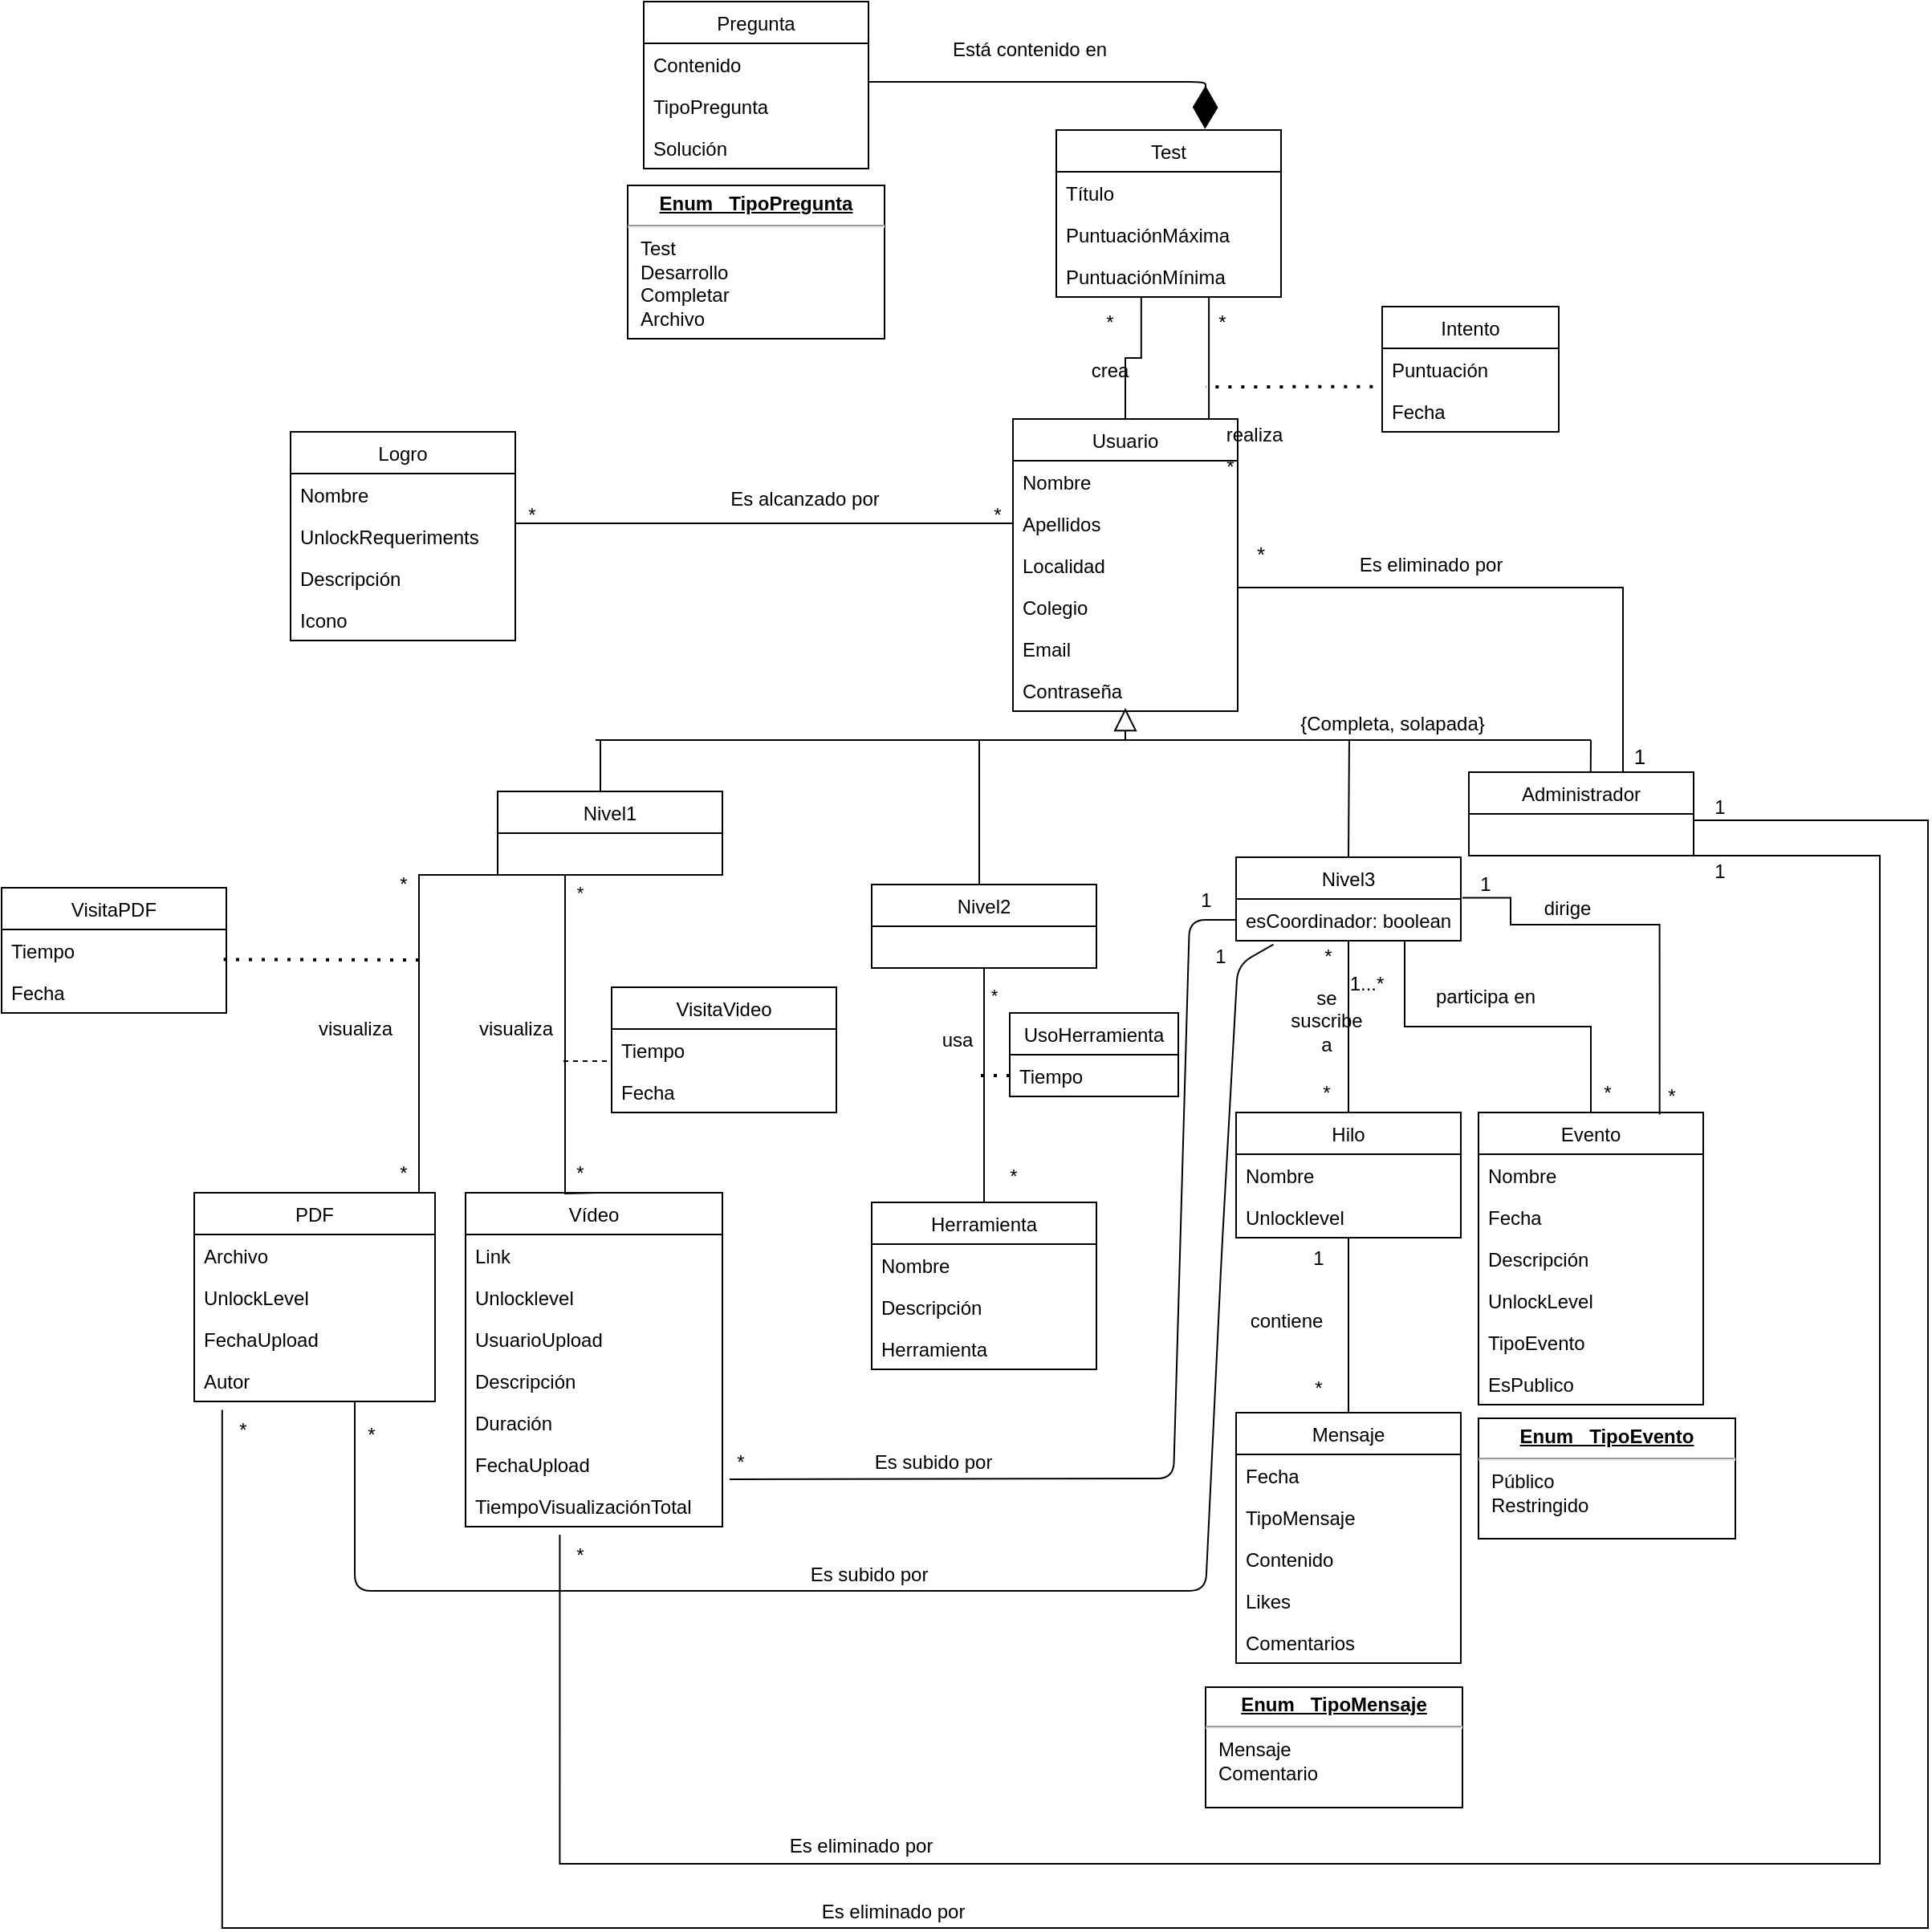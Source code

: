 <mxfile version="13.9.2" type="google"><diagram id="NPRUOryit4CZUZ8ujwZD" name="Page-1"><mxGraphModel dx="2048" dy="578" grid="1" gridSize="10" guides="1" tooltips="1" connect="1" arrows="1" fold="1" page="1" pageScale="1" pageWidth="827" pageHeight="1169" math="0" shadow="0"><root><mxCell id="0"/><mxCell id="1" parent="0"/><mxCell id="HAwCsRzmnG5At8Q9Lq3o-103" style="edgeStyle=orthogonalEdgeStyle;rounded=0;orthogonalLoop=1;jettySize=auto;html=1;entryX=0.679;entryY=1.011;entryDx=0;entryDy=0;entryPerimeter=0;endArrow=none;endFill=0;" parent="1" source="HAwCsRzmnG5At8Q9Lq3o-1" target="HAwCsRzmnG5At8Q9Lq3o-31" edge="1"><mxGeometry relative="1" as="geometry"><Array as="points"><mxPoint x="212" y="270"/><mxPoint x="212" y="270"/></Array></mxGeometry></mxCell><mxCell id="HAwCsRzmnG5At8Q9Lq3o-123" style="edgeStyle=orthogonalEdgeStyle;rounded=0;orthogonalLoop=1;jettySize=auto;html=1;entryX=0.378;entryY=0.995;entryDx=0;entryDy=0;entryPerimeter=0;endArrow=none;endFill=0;" parent="1" source="HAwCsRzmnG5At8Q9Lq3o-1" target="HAwCsRzmnG5At8Q9Lq3o-31" edge="1"><mxGeometry relative="1" as="geometry"/></mxCell><mxCell id="HAwCsRzmnG5At8Q9Lq3o-1" value="Usuario" style="swimlane;fontStyle=0;childLayout=stackLayout;horizontal=1;startSize=26;fillColor=none;horizontalStack=0;resizeParent=1;resizeParentMax=0;resizeLast=0;collapsible=1;marginBottom=0;" parent="1" vertex="1"><mxGeometry x="90" y="270" width="140" height="182" as="geometry"/></mxCell><mxCell id="HAwCsRzmnG5At8Q9Lq3o-2" value="Nombre" style="text;strokeColor=none;fillColor=none;align=left;verticalAlign=top;spacingLeft=4;spacingRight=4;overflow=hidden;rotatable=0;points=[[0,0.5],[1,0.5]];portConstraint=eastwest;" parent="HAwCsRzmnG5At8Q9Lq3o-1" vertex="1"><mxGeometry y="26" width="140" height="26" as="geometry"/></mxCell><mxCell id="HAwCsRzmnG5At8Q9Lq3o-3" value="Apellidos" style="text;strokeColor=none;fillColor=none;align=left;verticalAlign=top;spacingLeft=4;spacingRight=4;overflow=hidden;rotatable=0;points=[[0,0.5],[1,0.5]];portConstraint=eastwest;" parent="HAwCsRzmnG5At8Q9Lq3o-1" vertex="1"><mxGeometry y="52" width="140" height="26" as="geometry"/></mxCell><mxCell id="HAwCsRzmnG5At8Q9Lq3o-4" value="Localidad" style="text;strokeColor=none;fillColor=none;align=left;verticalAlign=top;spacingLeft=4;spacingRight=4;overflow=hidden;rotatable=0;points=[[0,0.5],[1,0.5]];portConstraint=eastwest;" parent="HAwCsRzmnG5At8Q9Lq3o-1" vertex="1"><mxGeometry y="78" width="140" height="26" as="geometry"/></mxCell><mxCell id="HAwCsRzmnG5At8Q9Lq3o-33" value="Colegio" style="text;strokeColor=none;fillColor=none;align=left;verticalAlign=top;spacingLeft=4;spacingRight=4;overflow=hidden;rotatable=0;points=[[0,0.5],[1,0.5]];portConstraint=eastwest;" parent="HAwCsRzmnG5At8Q9Lq3o-1" vertex="1"><mxGeometry y="104" width="140" height="26" as="geometry"/></mxCell><mxCell id="OVoRlJXjBz-Goxrx0esR-1" value="Email" style="text;strokeColor=none;fillColor=none;align=left;verticalAlign=top;spacingLeft=4;spacingRight=4;overflow=hidden;rotatable=0;points=[[0,0.5],[1,0.5]];portConstraint=eastwest;" vertex="1" parent="HAwCsRzmnG5At8Q9Lq3o-1"><mxGeometry y="130" width="140" height="26" as="geometry"/></mxCell><mxCell id="OVoRlJXjBz-Goxrx0esR-2" value="Contraseña" style="text;strokeColor=none;fillColor=none;align=left;verticalAlign=top;spacingLeft=4;spacingRight=4;overflow=hidden;rotatable=0;points=[[0,0.5],[1,0.5]];portConstraint=eastwest;" vertex="1" parent="HAwCsRzmnG5At8Q9Lq3o-1"><mxGeometry y="156" width="140" height="26" as="geometry"/></mxCell><mxCell id="nP3SbV2Lm87X_TbmoG6O-56" style="edgeStyle=orthogonalEdgeStyle;rounded=0;orthogonalLoop=1;jettySize=auto;html=1;exitX=0.5;exitY=0;exitDx=0;exitDy=0;startArrow=none;startFill=0;endArrow=none;endFill=0;" parent="1" source="HAwCsRzmnG5At8Q9Lq3o-5" edge="1"><mxGeometry relative="1" as="geometry"><mxPoint x="-220" y="554" as="targetPoint"/><Array as="points"><mxPoint x="-280" y="752"/><mxPoint x="-280" y="554"/></Array></mxGeometry></mxCell><mxCell id="HAwCsRzmnG5At8Q9Lq3o-5" value="PDF" style="swimlane;fontStyle=0;childLayout=stackLayout;horizontal=1;startSize=26;fillColor=none;horizontalStack=0;resizeParent=1;resizeParentMax=0;resizeLast=0;collapsible=1;marginBottom=0;" parent="1" vertex="1"><mxGeometry x="-420" y="752" width="150" height="130" as="geometry"/></mxCell><mxCell id="HAwCsRzmnG5At8Q9Lq3o-6" value="Archivo" style="text;strokeColor=none;fillColor=none;align=left;verticalAlign=top;spacingLeft=4;spacingRight=4;overflow=hidden;rotatable=0;points=[[0,0.5],[1,0.5]];portConstraint=eastwest;" parent="HAwCsRzmnG5At8Q9Lq3o-5" vertex="1"><mxGeometry y="26" width="150" height="26" as="geometry"/></mxCell><mxCell id="HAwCsRzmnG5At8Q9Lq3o-7" value="UnlockLevel" style="text;strokeColor=none;fillColor=none;align=left;verticalAlign=top;spacingLeft=4;spacingRight=4;overflow=hidden;rotatable=0;points=[[0,0.5],[1,0.5]];portConstraint=eastwest;" parent="HAwCsRzmnG5At8Q9Lq3o-5" vertex="1"><mxGeometry y="52" width="150" height="26" as="geometry"/></mxCell><mxCell id="HAwCsRzmnG5At8Q9Lq3o-8" value="FechaUpload" style="text;strokeColor=none;fillColor=none;align=left;verticalAlign=top;spacingLeft=4;spacingRight=4;overflow=hidden;rotatable=0;points=[[0,0.5],[1,0.5]];portConstraint=eastwest;" parent="HAwCsRzmnG5At8Q9Lq3o-5" vertex="1"><mxGeometry y="78" width="150" height="26" as="geometry"/></mxCell><mxCell id="HAwCsRzmnG5At8Q9Lq3o-37" value="Autor" style="text;strokeColor=none;fillColor=none;align=left;verticalAlign=top;spacingLeft=4;spacingRight=4;overflow=hidden;rotatable=0;points=[[0,0.5],[1,0.5]];portConstraint=eastwest;" parent="HAwCsRzmnG5At8Q9Lq3o-5" vertex="1"><mxGeometry y="104" width="150" height="26" as="geometry"/></mxCell><mxCell id="nP3SbV2Lm87X_TbmoG6O-58" style="edgeStyle=orthogonalEdgeStyle;rounded=0;orthogonalLoop=1;jettySize=auto;html=1;exitX=0.5;exitY=0;exitDx=0;exitDy=0;startArrow=none;startFill=0;endArrow=none;endFill=0;" parent="1" edge="1"><mxGeometry relative="1" as="geometry"><mxPoint x="-169" y="752" as="sourcePoint"/><mxPoint x="-189" y="554" as="targetPoint"/></mxGeometry></mxCell><mxCell id="nP3SbV2Lm87X_TbmoG6O-67" value="*" style="edgeLabel;html=1;align=center;verticalAlign=middle;resizable=0;points=[];" parent="nP3SbV2Lm87X_TbmoG6O-58" vertex="1" connectable="0"><mxGeometry x="0.901" y="-9" relative="1" as="geometry"><mxPoint as="offset"/></mxGeometry></mxCell><mxCell id="HAwCsRzmnG5At8Q9Lq3o-9" value="Vídeo" style="swimlane;fontStyle=0;childLayout=stackLayout;horizontal=1;startSize=26;fillColor=none;horizontalStack=0;resizeParent=1;resizeParentMax=0;resizeLast=0;collapsible=1;marginBottom=0;" parent="1" vertex="1"><mxGeometry x="-251" y="752" width="160" height="208" as="geometry"><mxRectangle x="370" y="210" width="60" height="26" as="alternateBounds"/></mxGeometry></mxCell><mxCell id="HAwCsRzmnG5At8Q9Lq3o-10" value="Link" style="text;strokeColor=none;fillColor=none;align=left;verticalAlign=top;spacingLeft=4;spacingRight=4;overflow=hidden;rotatable=0;points=[[0,0.5],[1,0.5]];portConstraint=eastwest;" parent="HAwCsRzmnG5At8Q9Lq3o-9" vertex="1"><mxGeometry y="26" width="160" height="26" as="geometry"/></mxCell><mxCell id="HAwCsRzmnG5At8Q9Lq3o-11" value="Unlocklevel" style="text;strokeColor=none;fillColor=none;align=left;verticalAlign=top;spacingLeft=4;spacingRight=4;overflow=hidden;rotatable=0;points=[[0,0.5],[1,0.5]];portConstraint=eastwest;" parent="HAwCsRzmnG5At8Q9Lq3o-9" vertex="1"><mxGeometry y="52" width="160" height="26" as="geometry"/></mxCell><mxCell id="HAwCsRzmnG5At8Q9Lq3o-12" value="UsuarioUpload" style="text;strokeColor=none;fillColor=none;align=left;verticalAlign=top;spacingLeft=4;spacingRight=4;overflow=hidden;rotatable=0;points=[[0,0.5],[1,0.5]];portConstraint=eastwest;" parent="HAwCsRzmnG5At8Q9Lq3o-9" vertex="1"><mxGeometry y="78" width="160" height="26" as="geometry"/></mxCell><mxCell id="HAwCsRzmnG5At8Q9Lq3o-38" value="Descripción" style="text;strokeColor=none;fillColor=none;align=left;verticalAlign=top;spacingLeft=4;spacingRight=4;overflow=hidden;rotatable=0;points=[[0,0.5],[1,0.5]];portConstraint=eastwest;" parent="HAwCsRzmnG5At8Q9Lq3o-9" vertex="1"><mxGeometry y="104" width="160" height="26" as="geometry"/></mxCell><mxCell id="HAwCsRzmnG5At8Q9Lq3o-39" value="Duración" style="text;strokeColor=none;fillColor=none;align=left;verticalAlign=top;spacingLeft=4;spacingRight=4;overflow=hidden;rotatable=0;points=[[0,0.5],[1,0.5]];portConstraint=eastwest;" parent="HAwCsRzmnG5At8Q9Lq3o-9" vertex="1"><mxGeometry y="130" width="160" height="26" as="geometry"/></mxCell><mxCell id="HAwCsRzmnG5At8Q9Lq3o-40" value="FechaUpload" style="text;strokeColor=none;fillColor=none;align=left;verticalAlign=top;spacingLeft=4;spacingRight=4;overflow=hidden;rotatable=0;points=[[0,0.5],[1,0.5]];portConstraint=eastwest;" parent="HAwCsRzmnG5At8Q9Lq3o-9" vertex="1"><mxGeometry y="156" width="160" height="26" as="geometry"/></mxCell><mxCell id="HAwCsRzmnG5At8Q9Lq3o-41" value="TiempoVisualizaciónTotal" style="text;strokeColor=none;fillColor=none;align=left;verticalAlign=top;spacingLeft=4;spacingRight=4;overflow=hidden;rotatable=0;points=[[0,0.5],[1,0.5]];portConstraint=eastwest;" parent="HAwCsRzmnG5At8Q9Lq3o-9" vertex="1"><mxGeometry y="182" width="160" height="26" as="geometry"/></mxCell><mxCell id="HAwCsRzmnG5At8Q9Lq3o-13" value="Pregunta" style="swimlane;fontStyle=0;childLayout=stackLayout;horizontal=1;startSize=26;fillColor=none;horizontalStack=0;resizeParent=1;resizeParentMax=0;resizeLast=0;collapsible=1;marginBottom=0;" parent="1" vertex="1"><mxGeometry x="-140" y="10" width="140" height="104" as="geometry"/></mxCell><mxCell id="HAwCsRzmnG5At8Q9Lq3o-14" value="Contenido" style="text;strokeColor=none;fillColor=none;align=left;verticalAlign=top;spacingLeft=4;spacingRight=4;overflow=hidden;rotatable=0;points=[[0,0.5],[1,0.5]];portConstraint=eastwest;" parent="HAwCsRzmnG5At8Q9Lq3o-13" vertex="1"><mxGeometry y="26" width="140" height="26" as="geometry"/></mxCell><mxCell id="HAwCsRzmnG5At8Q9Lq3o-15" value="TipoPregunta" style="text;strokeColor=none;fillColor=none;align=left;verticalAlign=top;spacingLeft=4;spacingRight=4;overflow=hidden;rotatable=0;points=[[0,0.5],[1,0.5]];portConstraint=eastwest;" parent="HAwCsRzmnG5At8Q9Lq3o-13" vertex="1"><mxGeometry y="52" width="140" height="26" as="geometry"/></mxCell><mxCell id="HAwCsRzmnG5At8Q9Lq3o-47" value="Solución" style="text;strokeColor=none;fillColor=none;align=left;verticalAlign=top;spacingLeft=4;spacingRight=4;overflow=hidden;rotatable=0;points=[[0,0.5],[1,0.5]];portConstraint=eastwest;" parent="HAwCsRzmnG5At8Q9Lq3o-13" vertex="1"><mxGeometry y="78" width="140" height="26" as="geometry"/></mxCell><mxCell id="HAwCsRzmnG5At8Q9Lq3o-88" style="edgeStyle=orthogonalEdgeStyle;rounded=0;orthogonalLoop=1;jettySize=auto;html=1;entryX=0.5;entryY=0;entryDx=0;entryDy=0;endArrow=none;endFill=0;" parent="1" source="HAwCsRzmnG5At8Q9Lq3o-17" target="HAwCsRzmnG5At8Q9Lq3o-25" edge="1"><mxGeometry relative="1" as="geometry"/></mxCell><mxCell id="HAwCsRzmnG5At8Q9Lq3o-17" value="Hilo" style="swimlane;fontStyle=0;childLayout=stackLayout;horizontal=1;startSize=26;horizontalStack=0;resizeParent=1;resizeParentMax=0;resizeLast=0;collapsible=1;marginBottom=0;fillColor=none;" parent="1" vertex="1"><mxGeometry x="229" y="702" width="140" height="78" as="geometry"/></mxCell><mxCell id="HAwCsRzmnG5At8Q9Lq3o-18" value="Nombre" style="text;strokeColor=none;fillColor=none;align=left;verticalAlign=top;spacingLeft=4;spacingRight=4;overflow=hidden;rotatable=0;points=[[0,0.5],[1,0.5]];portConstraint=eastwest;" parent="HAwCsRzmnG5At8Q9Lq3o-17" vertex="1"><mxGeometry y="26" width="140" height="26" as="geometry"/></mxCell><mxCell id="HAwCsRzmnG5At8Q9Lq3o-19" value="Unlocklevel" style="text;strokeColor=none;fillColor=none;align=left;verticalAlign=top;spacingLeft=4;spacingRight=4;overflow=hidden;rotatable=0;points=[[0,0.5],[1,0.5]];portConstraint=eastwest;" parent="HAwCsRzmnG5At8Q9Lq3o-17" vertex="1"><mxGeometry y="52" width="140" height="26" as="geometry"/></mxCell><mxCell id="HAwCsRzmnG5At8Q9Lq3o-25" value="Mensaje" style="swimlane;fontStyle=0;childLayout=stackLayout;horizontal=1;startSize=26;fillColor=none;horizontalStack=0;resizeParent=1;resizeParentMax=0;resizeLast=0;collapsible=1;marginBottom=0;" parent="1" vertex="1"><mxGeometry x="229" y="889" width="140" height="156" as="geometry"/></mxCell><mxCell id="HAwCsRzmnG5At8Q9Lq3o-26" value="Fecha" style="text;strokeColor=none;fillColor=none;align=left;verticalAlign=top;spacingLeft=4;spacingRight=4;overflow=hidden;rotatable=0;points=[[0,0.5],[1,0.5]];portConstraint=eastwest;" parent="HAwCsRzmnG5At8Q9Lq3o-25" vertex="1"><mxGeometry y="26" width="140" height="26" as="geometry"/></mxCell><mxCell id="HAwCsRzmnG5At8Q9Lq3o-27" value="TipoMensaje" style="text;strokeColor=none;fillColor=none;align=left;verticalAlign=top;spacingLeft=4;spacingRight=4;overflow=hidden;rotatable=0;points=[[0,0.5],[1,0.5]];portConstraint=eastwest;" parent="HAwCsRzmnG5At8Q9Lq3o-25" vertex="1"><mxGeometry y="52" width="140" height="26" as="geometry"/></mxCell><mxCell id="HAwCsRzmnG5At8Q9Lq3o-28" value="Contenido" style="text;strokeColor=none;fillColor=none;align=left;verticalAlign=top;spacingLeft=4;spacingRight=4;overflow=hidden;rotatable=0;points=[[0,0.5],[1,0.5]];portConstraint=eastwest;" parent="HAwCsRzmnG5At8Q9Lq3o-25" vertex="1"><mxGeometry y="78" width="140" height="26" as="geometry"/></mxCell><mxCell id="HAwCsRzmnG5At8Q9Lq3o-44" value="Likes" style="text;strokeColor=none;fillColor=none;align=left;verticalAlign=top;spacingLeft=4;spacingRight=4;overflow=hidden;rotatable=0;points=[[0,0.5],[1,0.5]];portConstraint=eastwest;" parent="HAwCsRzmnG5At8Q9Lq3o-25" vertex="1"><mxGeometry y="104" width="140" height="26" as="geometry"/></mxCell><mxCell id="HAwCsRzmnG5At8Q9Lq3o-45" value="Comentarios" style="text;strokeColor=none;fillColor=none;align=left;verticalAlign=top;spacingLeft=4;spacingRight=4;overflow=hidden;rotatable=0;points=[[0,0.5],[1,0.5]];portConstraint=eastwest;" parent="HAwCsRzmnG5At8Q9Lq3o-25" vertex="1"><mxGeometry y="130" width="140" height="26" as="geometry"/></mxCell><mxCell id="HAwCsRzmnG5At8Q9Lq3o-29" value="Test" style="swimlane;fontStyle=0;childLayout=stackLayout;horizontal=1;startSize=26;fillColor=none;horizontalStack=0;resizeParent=1;resizeParentMax=0;resizeLast=0;collapsible=1;marginBottom=0;" parent="1" vertex="1"><mxGeometry x="117" y="90" width="140" height="104" as="geometry"/></mxCell><mxCell id="HAwCsRzmnG5At8Q9Lq3o-46" value="Título" style="text;strokeColor=none;fillColor=none;align=left;verticalAlign=top;spacingLeft=4;spacingRight=4;overflow=hidden;rotatable=0;points=[[0,0.5],[1,0.5]];portConstraint=eastwest;" parent="HAwCsRzmnG5At8Q9Lq3o-29" vertex="1"><mxGeometry y="26" width="140" height="26" as="geometry"/></mxCell><mxCell id="HAwCsRzmnG5At8Q9Lq3o-30" value="PuntuaciónMáxima" style="text;strokeColor=none;fillColor=none;align=left;verticalAlign=top;spacingLeft=4;spacingRight=4;overflow=hidden;rotatable=0;points=[[0,0.5],[1,0.5]];portConstraint=eastwest;" parent="HAwCsRzmnG5At8Q9Lq3o-29" vertex="1"><mxGeometry y="52" width="140" height="26" as="geometry"/></mxCell><mxCell id="HAwCsRzmnG5At8Q9Lq3o-31" value="PuntuaciónMínima" style="text;strokeColor=none;fillColor=none;align=left;verticalAlign=top;spacingLeft=4;spacingRight=4;overflow=hidden;rotatable=0;points=[[0,0.5],[1,0.5]];portConstraint=eastwest;" parent="HAwCsRzmnG5At8Q9Lq3o-29" vertex="1"><mxGeometry y="78" width="140" height="26" as="geometry"/></mxCell><mxCell id="HAwCsRzmnG5At8Q9Lq3o-62" value="VisitaPDF" style="swimlane;fontStyle=0;childLayout=stackLayout;horizontal=1;startSize=26;fillColor=none;horizontalStack=0;resizeParent=1;resizeParentMax=0;resizeLast=0;collapsible=1;marginBottom=0;" parent="1" vertex="1"><mxGeometry x="-540" y="562" width="140" height="78" as="geometry"/></mxCell><mxCell id="HAwCsRzmnG5At8Q9Lq3o-63" value="Tiempo" style="text;strokeColor=none;fillColor=none;align=left;verticalAlign=top;spacingLeft=4;spacingRight=4;overflow=hidden;rotatable=0;points=[[0,0.5],[1,0.5]];portConstraint=eastwest;" parent="HAwCsRzmnG5At8Q9Lq3o-62" vertex="1"><mxGeometry y="26" width="140" height="26" as="geometry"/></mxCell><mxCell id="HAwCsRzmnG5At8Q9Lq3o-64" value="Fecha" style="text;strokeColor=none;fillColor=none;align=left;verticalAlign=top;spacingLeft=4;spacingRight=4;overflow=hidden;rotatable=0;points=[[0,0.5],[1,0.5]];portConstraint=eastwest;" parent="HAwCsRzmnG5At8Q9Lq3o-62" vertex="1"><mxGeometry y="52" width="140" height="26" as="geometry"/></mxCell><mxCell id="HAwCsRzmnG5At8Q9Lq3o-66" value="" style="endArrow=none;dashed=1;html=1;dashPattern=1 3;strokeWidth=2;entryX=0.988;entryY=-0.282;entryDx=0;entryDy=0;entryPerimeter=0;" parent="1" target="HAwCsRzmnG5At8Q9Lq3o-64" edge="1"><mxGeometry width="50" height="50" relative="1" as="geometry"><mxPoint x="-280" y="607" as="sourcePoint"/><mxPoint x="-474.02" y="671.198" as="targetPoint"/></mxGeometry></mxCell><mxCell id="HAwCsRzmnG5At8Q9Lq3o-70" value="VisitaVideo" style="swimlane;fontStyle=0;childLayout=stackLayout;horizontal=1;startSize=26;fillColor=none;horizontalStack=0;resizeParent=1;resizeParentMax=0;resizeLast=0;collapsible=1;marginBottom=0;" parent="1" vertex="1"><mxGeometry x="-160" y="624" width="140" height="78" as="geometry"/></mxCell><mxCell id="HAwCsRzmnG5At8Q9Lq3o-71" value="Tiempo" style="text;strokeColor=none;fillColor=none;align=left;verticalAlign=top;spacingLeft=4;spacingRight=4;overflow=hidden;rotatable=0;points=[[0,0.5],[1,0.5]];portConstraint=eastwest;" parent="HAwCsRzmnG5At8Q9Lq3o-70" vertex="1"><mxGeometry y="26" width="140" height="26" as="geometry"/></mxCell><mxCell id="HAwCsRzmnG5At8Q9Lq3o-72" value="Fecha" style="text;strokeColor=none;fillColor=none;align=left;verticalAlign=top;spacingLeft=4;spacingRight=4;overflow=hidden;rotatable=0;points=[[0,0.5],[1,0.5]];portConstraint=eastwest;" parent="HAwCsRzmnG5At8Q9Lq3o-70" vertex="1"><mxGeometry y="52" width="140" height="26" as="geometry"/></mxCell><mxCell id="HAwCsRzmnG5At8Q9Lq3o-105" value="contiene" style="text;html=1;align=center;verticalAlign=middle;resizable=0;points=[];autosize=1;" parent="1" vertex="1"><mxGeometry x="230" y="822" width="60" height="20" as="geometry"/></mxCell><mxCell id="HAwCsRzmnG5At8Q9Lq3o-106" value="1" style="text;html=1;align=center;verticalAlign=middle;resizable=0;points=[];autosize=1;" parent="1" vertex="1"><mxGeometry x="270" y="783" width="20" height="20" as="geometry"/></mxCell><mxCell id="HAwCsRzmnG5At8Q9Lq3o-107" value="*" style="text;html=1;align=center;verticalAlign=middle;resizable=0;points=[];autosize=1;" parent="1" vertex="1"><mxGeometry x="270" y="864" width="20" height="20" as="geometry"/></mxCell><mxCell id="HAwCsRzmnG5At8Q9Lq3o-120" value="Está contenido en" style="text;html=1;align=center;verticalAlign=middle;resizable=0;points=[];autosize=1;" parent="1" vertex="1"><mxGeometry x="45" y="30" width="110" height="20" as="geometry"/></mxCell><mxCell id="HAwCsRzmnG5At8Q9Lq3o-121" value="realiza" style="text;html=1;align=center;verticalAlign=middle;resizable=0;points=[];autosize=1;" parent="1" vertex="1"><mxGeometry x="215" y="270" width="50" height="20" as="geometry"/></mxCell><mxCell id="HAwCsRzmnG5At8Q9Lq3o-124" value="crea" style="text;html=1;align=center;verticalAlign=middle;resizable=0;points=[];autosize=1;" parent="1" vertex="1"><mxGeometry x="130" y="230" width="40" height="20" as="geometry"/></mxCell><mxCell id="HAwCsRzmnG5At8Q9Lq3o-125" value="*" style="text;html=1;align=center;verticalAlign=middle;resizable=0;points=[];autosize=1;" parent="1" vertex="1"><mxGeometry x="140" y="200" width="20" height="20" as="geometry"/></mxCell><mxCell id="HAwCsRzmnG5At8Q9Lq3o-127" value="*" style="text;html=1;align=center;verticalAlign=middle;resizable=0;points=[];autosize=1;" parent="1" vertex="1"><mxGeometry x="210" y="200" width="20" height="20" as="geometry"/></mxCell><mxCell id="HAwCsRzmnG5At8Q9Lq3o-128" value="*" style="text;html=1;align=center;verticalAlign=middle;resizable=0;points=[];autosize=1;" parent="1" vertex="1"><mxGeometry x="215" y="290" width="20" height="20" as="geometry"/></mxCell><mxCell id="HAwCsRzmnG5At8Q9Lq3o-129" value="" style="endArrow=none;dashed=1;html=1;dashPattern=1 3;strokeWidth=2;exitX=-0.053;exitY=-0.082;exitDx=0;exitDy=0;exitPerimeter=0;" parent="1" source="HAwCsRzmnG5At8Q9Lq3o-132" edge="1"><mxGeometry width="50" height="50" relative="1" as="geometry"><mxPoint x="220" y="250" as="sourcePoint"/><mxPoint x="210" y="250" as="targetPoint"/></mxGeometry></mxCell><mxCell id="HAwCsRzmnG5At8Q9Lq3o-130" value="Intento" style="swimlane;fontStyle=0;childLayout=stackLayout;horizontal=1;startSize=26;fillColor=none;horizontalStack=0;resizeParent=1;resizeParentMax=0;resizeLast=0;collapsible=1;marginBottom=0;" parent="1" vertex="1"><mxGeometry x="320" y="200" width="110" height="78" as="geometry"/></mxCell><mxCell id="HAwCsRzmnG5At8Q9Lq3o-131" value="Puntuación" style="text;strokeColor=none;fillColor=none;align=left;verticalAlign=top;spacingLeft=4;spacingRight=4;overflow=hidden;rotatable=0;points=[[0,0.5],[1,0.5]];portConstraint=eastwest;" parent="HAwCsRzmnG5At8Q9Lq3o-130" vertex="1"><mxGeometry y="26" width="110" height="26" as="geometry"/></mxCell><mxCell id="HAwCsRzmnG5At8Q9Lq3o-132" value="Fecha" style="text;strokeColor=none;fillColor=none;align=left;verticalAlign=top;spacingLeft=4;spacingRight=4;overflow=hidden;rotatable=0;points=[[0,0.5],[1,0.5]];portConstraint=eastwest;" parent="HAwCsRzmnG5At8Q9Lq3o-130" vertex="1"><mxGeometry y="52" width="110" height="26" as="geometry"/></mxCell><mxCell id="HAwCsRzmnG5At8Q9Lq3o-142" value="&lt;p style=&quot;margin: 0px ; margin-top: 4px ; text-align: center ; text-decoration: underline&quot;&gt;&lt;b&gt;Enum&amp;nbsp; &amp;nbsp;TipoMensaje&lt;/b&gt;&lt;/p&gt;&lt;hr&gt;&lt;p style=&quot;margin: 0px ; margin-left: 8px&quot;&gt;Mensaje&lt;br&gt;Comentario&lt;br&gt;&lt;/p&gt;" style="verticalAlign=top;align=left;overflow=fill;fontSize=12;fontFamily=Helvetica;html=1;" parent="1" vertex="1"><mxGeometry x="210" y="1060" width="160" height="75" as="geometry"/></mxCell><mxCell id="HAwCsRzmnG5At8Q9Lq3o-145" value="&lt;p style=&quot;margin: 0px ; margin-top: 4px ; text-align: center ; text-decoration: underline&quot;&gt;&lt;b&gt;Enum&amp;nbsp; &amp;nbsp;TipoPregunta&lt;/b&gt;&lt;/p&gt;&lt;hr&gt;&lt;p style=&quot;margin: 0px ; margin-left: 8px&quot;&gt;Test&lt;br&gt;Desarrollo&lt;/p&gt;&lt;p style=&quot;margin: 0px ; margin-left: 8px&quot;&gt;Completar&lt;/p&gt;&lt;p style=&quot;margin: 0px ; margin-left: 8px&quot;&gt;Archivo&lt;/p&gt;" style="verticalAlign=top;align=left;overflow=fill;fontSize=12;fontFamily=Helvetica;html=1;" parent="1" vertex="1"><mxGeometry x="-150" y="124.5" width="160" height="95.5" as="geometry"/></mxCell><mxCell id="nP3SbV2Lm87X_TbmoG6O-54" style="edgeStyle=orthogonalEdgeStyle;rounded=0;orthogonalLoop=1;jettySize=auto;html=1;entryX=0;entryY=0.5;entryDx=0;entryDy=0;startArrow=none;startFill=0;endArrow=none;endFill=0;" parent="1" source="HAwCsRzmnG5At8Q9Lq3o-148" target="HAwCsRzmnG5At8Q9Lq3o-3" edge="1"><mxGeometry relative="1" as="geometry"><Array as="points"><mxPoint x="-160" y="335"/><mxPoint x="-160" y="335"/></Array></mxGeometry></mxCell><mxCell id="HAwCsRzmnG5At8Q9Lq3o-148" value="Logro" style="swimlane;fontStyle=0;childLayout=stackLayout;horizontal=1;startSize=26;fillColor=none;horizontalStack=0;resizeParent=1;resizeParentMax=0;resizeLast=0;collapsible=1;marginBottom=0;" parent="1" vertex="1"><mxGeometry x="-360" y="278" width="140" height="130" as="geometry"/></mxCell><mxCell id="HAwCsRzmnG5At8Q9Lq3o-149" value="Nombre" style="text;strokeColor=none;fillColor=none;align=left;verticalAlign=top;spacingLeft=4;spacingRight=4;overflow=hidden;rotatable=0;points=[[0,0.5],[1,0.5]];portConstraint=eastwest;" parent="HAwCsRzmnG5At8Q9Lq3o-148" vertex="1"><mxGeometry y="26" width="140" height="26" as="geometry"/></mxCell><mxCell id="HAwCsRzmnG5At8Q9Lq3o-150" value="UnlockRequeriments" style="text;strokeColor=none;fillColor=none;align=left;verticalAlign=top;spacingLeft=4;spacingRight=4;overflow=hidden;rotatable=0;points=[[0,0.5],[1,0.5]];portConstraint=eastwest;" parent="HAwCsRzmnG5At8Q9Lq3o-148" vertex="1"><mxGeometry y="52" width="140" height="26" as="geometry"/></mxCell><mxCell id="HAwCsRzmnG5At8Q9Lq3o-151" value="Descripción" style="text;strokeColor=none;fillColor=none;align=left;verticalAlign=top;spacingLeft=4;spacingRight=4;overflow=hidden;rotatable=0;points=[[0,0.5],[1,0.5]];portConstraint=eastwest;" parent="HAwCsRzmnG5At8Q9Lq3o-148" vertex="1"><mxGeometry y="78" width="140" height="26" as="geometry"/></mxCell><mxCell id="HAwCsRzmnG5At8Q9Lq3o-152" value="Icono" style="text;strokeColor=none;fillColor=none;align=left;verticalAlign=top;spacingLeft=4;spacingRight=4;overflow=hidden;rotatable=0;points=[[0,0.5],[1,0.5]];portConstraint=eastwest;" parent="HAwCsRzmnG5At8Q9Lq3o-148" vertex="1"><mxGeometry y="104" width="140" height="26" as="geometry"/></mxCell><mxCell id="HAwCsRzmnG5At8Q9Lq3o-161" value="" style="endArrow=diamondThin;endFill=1;endSize=24;html=1;entryX=0.662;entryY=-0.006;entryDx=0;entryDy=0;entryPerimeter=0;" parent="1" target="HAwCsRzmnG5At8Q9Lq3o-29" edge="1"><mxGeometry width="160" relative="1" as="geometry"><mxPoint y="60" as="sourcePoint"/><mxPoint x="-430" y="90" as="targetPoint"/><Array as="points"><mxPoint x="210" y="60"/></Array></mxGeometry></mxCell><mxCell id="nP3SbV2Lm87X_TbmoG6O-50" style="edgeStyle=orthogonalEdgeStyle;rounded=0;orthogonalLoop=1;jettySize=auto;html=1;exitX=0.5;exitY=1;exitDx=0;exitDy=0;entryX=0.5;entryY=0;entryDx=0;entryDy=0;startArrow=none;startFill=0;endArrow=none;endFill=0;" parent="1" source="nP3SbV2Lm87X_TbmoG6O-13" target="HAwCsRzmnG5At8Q9Lq3o-17" edge="1"><mxGeometry relative="1" as="geometry"/></mxCell><mxCell id="nP3SbV2Lm87X_TbmoG6O-51" style="edgeStyle=orthogonalEdgeStyle;rounded=0;orthogonalLoop=1;jettySize=auto;html=1;exitX=0.75;exitY=1;exitDx=0;exitDy=0;startArrow=none;startFill=0;endArrow=none;endFill=0;entryX=0.5;entryY=0;entryDx=0;entryDy=0;" parent="1" source="nP3SbV2Lm87X_TbmoG6O-13" target="HAwCsRzmnG5At8Q9Lq3o-89" edge="1"><mxGeometry relative="1" as="geometry"><mxPoint x="295.714" y="660" as="targetPoint"/></mxGeometry></mxCell><mxCell id="nP3SbV2Lm87X_TbmoG6O-91" style="edgeStyle=orthogonalEdgeStyle;rounded=0;orthogonalLoop=1;jettySize=auto;html=1;exitX=1.007;exitY=-0.031;exitDx=0;exitDy=0;startArrow=none;startFill=0;endArrow=none;endFill=0;exitPerimeter=0;entryX=0.806;entryY=0.007;entryDx=0;entryDy=0;entryPerimeter=0;" parent="1" source="nP3SbV2Lm87X_TbmoG6O-53" target="HAwCsRzmnG5At8Q9Lq3o-89" edge="1"><mxGeometry relative="1" as="geometry"><mxPoint x="493" y="700" as="targetPoint"/><Array as="points"><mxPoint x="400" y="585"/><mxPoint x="493" y="585"/></Array></mxGeometry></mxCell><mxCell id="nP3SbV2Lm87X_TbmoG6O-13" value="Nivel3" style="swimlane;fontStyle=0;childLayout=stackLayout;horizontal=1;startSize=26;fillColor=none;horizontalStack=0;resizeParent=1;resizeParentMax=0;resizeLast=0;collapsible=1;marginBottom=0;" parent="1" vertex="1"><mxGeometry x="229" y="543" width="140" height="52" as="geometry"/></mxCell><mxCell id="nP3SbV2Lm87X_TbmoG6O-53" value="esCoordinador: boolean" style="text;strokeColor=none;fillColor=none;align=left;verticalAlign=top;spacingLeft=4;spacingRight=4;overflow=hidden;rotatable=0;points=[[0,0.5],[1,0.5]];portConstraint=eastwest;" parent="nP3SbV2Lm87X_TbmoG6O-13" vertex="1"><mxGeometry y="26" width="140" height="26" as="geometry"/></mxCell><mxCell id="nP3SbV2Lm87X_TbmoG6O-107" style="edgeStyle=orthogonalEdgeStyle;rounded=0;orthogonalLoop=1;jettySize=auto;html=1;startArrow=none;startFill=0;endArrow=none;endFill=0;entryX=1;entryY=0.5;entryDx=0;entryDy=0;" parent="1" source="nP3SbV2Lm87X_TbmoG6O-17" target="HAwCsRzmnG5At8Q9Lq3o-3" edge="1"><mxGeometry relative="1" as="geometry"><mxPoint x="530" y="330" as="targetPoint"/><Array as="points"><mxPoint x="470" y="375"/></Array></mxGeometry></mxCell><mxCell id="nP3SbV2Lm87X_TbmoG6O-110" value="*" style="edgeLabel;html=1;align=center;verticalAlign=middle;resizable=0;points=[];fontSize=13;" parent="nP3SbV2Lm87X_TbmoG6O-107" vertex="1" connectable="0"><mxGeometry x="0.904" y="-14" relative="1" as="geometry"><mxPoint as="offset"/></mxGeometry></mxCell><mxCell id="OVoRlJXjBz-Goxrx0esR-15" style="edgeStyle=orthogonalEdgeStyle;rounded=0;orthogonalLoop=1;jettySize=auto;html=1;exitX=1;exitY=0.75;exitDx=0;exitDy=0;entryX=0.116;entryY=1.203;entryDx=0;entryDy=0;entryPerimeter=0;endArrow=none;endFill=0;" edge="1" parent="1" source="nP3SbV2Lm87X_TbmoG6O-17" target="HAwCsRzmnG5At8Q9Lq3o-37"><mxGeometry relative="1" as="geometry"><mxPoint x="-400" y="1180" as="targetPoint"/><Array as="points"><mxPoint x="514" y="520"/><mxPoint x="660" y="520"/><mxPoint x="660" y="1210"/><mxPoint x="-403" y="1210"/></Array></mxGeometry></mxCell><mxCell id="OVoRlJXjBz-Goxrx0esR-16" style="edgeStyle=orthogonalEdgeStyle;rounded=0;orthogonalLoop=1;jettySize=auto;html=1;exitX=1;exitY=1;exitDx=0;exitDy=0;entryX=0.367;entryY=1.192;entryDx=0;entryDy=0;entryPerimeter=0;endArrow=none;endFill=0;" edge="1" parent="1" source="nP3SbV2Lm87X_TbmoG6O-17" target="HAwCsRzmnG5At8Q9Lq3o-41"><mxGeometry relative="1" as="geometry"><mxPoint x="-190" y="1080" as="targetPoint"/><Array as="points"><mxPoint x="630" y="542"/><mxPoint x="630" y="1170"/><mxPoint x="-192" y="1170"/></Array></mxGeometry></mxCell><mxCell id="nP3SbV2Lm87X_TbmoG6O-17" value="Administrador" style="swimlane;fontStyle=0;childLayout=stackLayout;horizontal=1;startSize=26;fillColor=none;horizontalStack=0;resizeParent=1;resizeParentMax=0;resizeLast=0;collapsible=1;marginBottom=0;" parent="1" vertex="1"><mxGeometry x="374" y="490" width="140" height="52" as="geometry"/></mxCell><mxCell id="HAwCsRzmnG5At8Q9Lq3o-89" value="Evento" style="swimlane;fontStyle=0;childLayout=stackLayout;horizontal=1;startSize=26;fillColor=none;horizontalStack=0;resizeParent=1;resizeParentMax=0;resizeLast=0;collapsible=1;marginBottom=0;" parent="1" vertex="1"><mxGeometry x="380" y="702" width="140" height="182" as="geometry"/></mxCell><mxCell id="HAwCsRzmnG5At8Q9Lq3o-90" value="Nombre" style="text;strokeColor=none;fillColor=none;align=left;verticalAlign=top;spacingLeft=4;spacingRight=4;overflow=hidden;rotatable=0;points=[[0,0.5],[1,0.5]];portConstraint=eastwest;" parent="HAwCsRzmnG5At8Q9Lq3o-89" vertex="1"><mxGeometry y="26" width="140" height="26" as="geometry"/></mxCell><mxCell id="HAwCsRzmnG5At8Q9Lq3o-91" value="Fecha" style="text;strokeColor=none;fillColor=none;align=left;verticalAlign=top;spacingLeft=4;spacingRight=4;overflow=hidden;rotatable=0;points=[[0,0.5],[1,0.5]];portConstraint=eastwest;" parent="HAwCsRzmnG5At8Q9Lq3o-89" vertex="1"><mxGeometry y="52" width="140" height="26" as="geometry"/></mxCell><mxCell id="HAwCsRzmnG5At8Q9Lq3o-94" value="Descripción" style="text;strokeColor=none;fillColor=none;align=left;verticalAlign=top;spacingLeft=4;spacingRight=4;overflow=hidden;rotatable=0;points=[[0,0.5],[1,0.5]];portConstraint=eastwest;" parent="HAwCsRzmnG5At8Q9Lq3o-89" vertex="1"><mxGeometry y="78" width="140" height="26" as="geometry"/></mxCell><mxCell id="HAwCsRzmnG5At8Q9Lq3o-93" value="UnlockLevel" style="text;strokeColor=none;fillColor=none;align=left;verticalAlign=top;spacingLeft=4;spacingRight=4;overflow=hidden;rotatable=0;points=[[0,0.5],[1,0.5]];portConstraint=eastwest;" parent="HAwCsRzmnG5At8Q9Lq3o-89" vertex="1"><mxGeometry y="104" width="140" height="26" as="geometry"/></mxCell><mxCell id="HAwCsRzmnG5At8Q9Lq3o-92" value="TipoEvento" style="text;strokeColor=none;fillColor=none;align=left;verticalAlign=top;spacingLeft=4;spacingRight=4;overflow=hidden;rotatable=0;points=[[0,0.5],[1,0.5]];portConstraint=eastwest;" parent="HAwCsRzmnG5At8Q9Lq3o-89" vertex="1"><mxGeometry y="130" width="140" height="26" as="geometry"/></mxCell><mxCell id="HAwCsRzmnG5At8Q9Lq3o-102" value="EsPublico" style="text;strokeColor=none;fillColor=none;align=left;verticalAlign=top;spacingLeft=4;spacingRight=4;overflow=hidden;rotatable=0;points=[[0,0.5],[1,0.5]];portConstraint=eastwest;" parent="HAwCsRzmnG5At8Q9Lq3o-89" vertex="1"><mxGeometry y="156" width="140" height="26" as="geometry"/></mxCell><mxCell id="HAwCsRzmnG5At8Q9Lq3o-144" value="&lt;p style=&quot;margin: 0px ; margin-top: 4px ; text-align: center ; text-decoration: underline&quot;&gt;&lt;b&gt;Enum&amp;nbsp; &amp;nbsp;TipoEvento&lt;/b&gt;&lt;/p&gt;&lt;hr&gt;&lt;p style=&quot;margin: 0px ; margin-left: 8px&quot;&gt;Público&lt;br&gt;Restringido&lt;/p&gt;" style="verticalAlign=top;align=left;overflow=fill;fontSize=12;fontFamily=Helvetica;html=1;" parent="1" vertex="1"><mxGeometry x="380" y="892.5" width="160" height="75" as="geometry"/></mxCell><mxCell id="nP3SbV2Lm87X_TbmoG6O-35" value="Nivel1" style="swimlane;fontStyle=0;childLayout=stackLayout;horizontal=1;startSize=26;fillColor=none;horizontalStack=0;resizeParent=1;resizeParentMax=0;resizeLast=0;collapsible=1;marginBottom=0;" parent="1" vertex="1"><mxGeometry x="-231" y="502" width="140" height="52" as="geometry"/></mxCell><mxCell id="nP3SbV2Lm87X_TbmoG6O-39" value="Nivel2" style="swimlane;fontStyle=0;childLayout=stackLayout;horizontal=1;startSize=26;fillColor=none;horizontalStack=0;resizeParent=1;resizeParentMax=0;resizeLast=0;collapsible=1;marginBottom=0;" parent="1" vertex="1"><mxGeometry x="2" y="560" width="140" height="52" as="geometry"/></mxCell><mxCell id="nP3SbV2Lm87X_TbmoG6O-43" value="" style="endArrow=block;endFill=0;endSize=12;html=1;" parent="1" edge="1"><mxGeometry width="160" relative="1" as="geometry"><mxPoint x="160" y="470" as="sourcePoint"/><mxPoint x="160" y="450" as="targetPoint"/></mxGeometry></mxCell><mxCell id="nP3SbV2Lm87X_TbmoG6O-44" value="" style="endArrow=none;html=1;" parent="1" edge="1"><mxGeometry width="50" height="50" relative="1" as="geometry"><mxPoint x="-170" y="470" as="sourcePoint"/><mxPoint x="450" y="470" as="targetPoint"/></mxGeometry></mxCell><mxCell id="nP3SbV2Lm87X_TbmoG6O-45" value="" style="endArrow=none;html=1;exitX=0.5;exitY=0;exitDx=0;exitDy=0;" parent="1" edge="1"><mxGeometry width="50" height="50" relative="1" as="geometry"><mxPoint x="-167" y="502" as="sourcePoint"/><mxPoint x="-167" y="470" as="targetPoint"/></mxGeometry></mxCell><mxCell id="nP3SbV2Lm87X_TbmoG6O-46" value="" style="endArrow=none;html=1;exitX=0.542;exitY=0.002;exitDx=0;exitDy=0;exitPerimeter=0;" parent="1" source="nP3SbV2Lm87X_TbmoG6O-17" edge="1"><mxGeometry width="50" height="50" relative="1" as="geometry"><mxPoint x="400" y="520" as="sourcePoint"/><mxPoint x="450" y="470" as="targetPoint"/></mxGeometry></mxCell><mxCell id="nP3SbV2Lm87X_TbmoG6O-47" value="" style="endArrow=none;html=1;" parent="1" edge="1"><mxGeometry width="50" height="50" relative="1" as="geometry"><mxPoint x="69" y="560" as="sourcePoint"/><mxPoint x="69" y="470" as="targetPoint"/></mxGeometry></mxCell><mxCell id="nP3SbV2Lm87X_TbmoG6O-48" value="" style="endArrow=none;html=1;exitX=0.5;exitY=0;exitDx=0;exitDy=0;entryX=0.296;entryY=1.017;entryDx=0;entryDy=0;entryPerimeter=0;" parent="1" source="nP3SbV2Lm87X_TbmoG6O-13" edge="1" target="nP3SbV2Lm87X_TbmoG6O-105"><mxGeometry width="50" height="50" relative="1" as="geometry"><mxPoint x="240" y="560" as="sourcePoint"/><mxPoint x="260" y="470" as="targetPoint"/></mxGeometry></mxCell><mxCell id="nP3SbV2Lm87X_TbmoG6O-59" value="" style="endArrow=none;dashed=1;html=1;" parent="1" edge="1"><mxGeometry width="50" height="50" relative="1" as="geometry"><mxPoint x="-190" y="670" as="sourcePoint"/><mxPoint x="-160" y="670" as="targetPoint"/></mxGeometry></mxCell><mxCell id="nP3SbV2Lm87X_TbmoG6O-60" value="Herramienta" style="swimlane;fontStyle=0;childLayout=stackLayout;horizontal=1;startSize=26;fillColor=none;horizontalStack=0;resizeParent=1;resizeParentMax=0;resizeLast=0;collapsible=1;marginBottom=0;" parent="1" vertex="1"><mxGeometry x="2" y="758" width="140" height="104" as="geometry"/></mxCell><mxCell id="nP3SbV2Lm87X_TbmoG6O-61" value="Nombre" style="text;strokeColor=none;fillColor=none;align=left;verticalAlign=top;spacingLeft=4;spacingRight=4;overflow=hidden;rotatable=0;points=[[0,0.5],[1,0.5]];portConstraint=eastwest;" parent="nP3SbV2Lm87X_TbmoG6O-60" vertex="1"><mxGeometry y="26" width="140" height="26" as="geometry"/></mxCell><mxCell id="nP3SbV2Lm87X_TbmoG6O-63" value="Descripción" style="text;strokeColor=none;fillColor=none;align=left;verticalAlign=top;spacingLeft=4;spacingRight=4;overflow=hidden;rotatable=0;points=[[0,0.5],[1,0.5]];portConstraint=eastwest;" parent="nP3SbV2Lm87X_TbmoG6O-60" vertex="1"><mxGeometry y="52" width="140" height="26" as="geometry"/></mxCell><mxCell id="nP3SbV2Lm87X_TbmoG6O-62" value="Herramienta" style="text;strokeColor=none;fillColor=none;align=left;verticalAlign=top;spacingLeft=4;spacingRight=4;overflow=hidden;rotatable=0;points=[[0,0.5],[1,0.5]];portConstraint=eastwest;" parent="nP3SbV2Lm87X_TbmoG6O-60" vertex="1"><mxGeometry y="78" width="140" height="26" as="geometry"/></mxCell><mxCell id="nP3SbV2Lm87X_TbmoG6O-64" value="" style="endArrow=none;html=1;exitX=0.5;exitY=0;exitDx=0;exitDy=0;" parent="1" source="nP3SbV2Lm87X_TbmoG6O-60" edge="1"><mxGeometry width="50" height="50" relative="1" as="geometry"><mxPoint x="72" y="689" as="sourcePoint"/><mxPoint x="72" y="612" as="targetPoint"/></mxGeometry></mxCell><mxCell id="nP3SbV2Lm87X_TbmoG6O-66" value="*" style="edgeLabel;html=1;align=center;verticalAlign=middle;resizable=0;points=[];" parent="nP3SbV2Lm87X_TbmoG6O-64" vertex="1" connectable="0"><mxGeometry x="0.771" y="-6" relative="1" as="geometry"><mxPoint as="offset"/></mxGeometry></mxCell><mxCell id="nP3SbV2Lm87X_TbmoG6O-65" value="*" style="text;html=1;align=center;verticalAlign=middle;resizable=0;points=[];autosize=1;" parent="1" vertex="1"><mxGeometry x="80" y="732" width="20" height="20" as="geometry"/></mxCell><mxCell id="nP3SbV2Lm87X_TbmoG6O-68" value="*" style="text;html=1;align=center;verticalAlign=middle;resizable=0;points=[];autosize=1;" parent="1" vertex="1"><mxGeometry x="-190" y="730" width="20" height="20" as="geometry"/></mxCell><mxCell id="nP3SbV2Lm87X_TbmoG6O-69" value="*" style="text;html=1;align=center;verticalAlign=middle;resizable=0;points=[];autosize=1;" parent="1" vertex="1"><mxGeometry x="276" y="595" width="20" height="20" as="geometry"/></mxCell><mxCell id="nP3SbV2Lm87X_TbmoG6O-70" value="*" style="text;html=1;align=center;verticalAlign=middle;resizable=0;points=[];autosize=1;" parent="1" vertex="1"><mxGeometry x="275" y="680" width="20" height="20" as="geometry"/></mxCell><mxCell id="nP3SbV2Lm87X_TbmoG6O-71" value="usa" style="text;html=1;align=center;verticalAlign=middle;resizable=0;points=[];autosize=1;" parent="1" vertex="1"><mxGeometry x="40" y="647" width="30" height="20" as="geometry"/></mxCell><mxCell id="nP3SbV2Lm87X_TbmoG6O-72" value="UsoHerramienta" style="swimlane;fontStyle=0;childLayout=stackLayout;horizontal=1;startSize=26;fillColor=none;horizontalStack=0;resizeParent=1;resizeParentMax=0;resizeLast=0;collapsible=1;marginBottom=0;" parent="1" vertex="1"><mxGeometry x="88" y="640" width="105" height="52" as="geometry"/></mxCell><mxCell id="nP3SbV2Lm87X_TbmoG6O-74" value="Tiempo" style="text;strokeColor=none;fillColor=none;align=left;verticalAlign=top;spacingLeft=4;spacingRight=4;overflow=hidden;rotatable=0;points=[[0,0.5],[1,0.5]];portConstraint=eastwest;" parent="nP3SbV2Lm87X_TbmoG6O-72" vertex="1"><mxGeometry y="26" width="105" height="26" as="geometry"/></mxCell><mxCell id="nP3SbV2Lm87X_TbmoG6O-79" value="" style="endArrow=none;dashed=1;html=1;dashPattern=1 3;strokeWidth=2;entryX=0;entryY=0.5;entryDx=0;entryDy=0;" parent="1" target="nP3SbV2Lm87X_TbmoG6O-74" edge="1"><mxGeometry width="50" height="50" relative="1" as="geometry"><mxPoint x="70" y="679" as="sourcePoint"/><mxPoint x="130" y="670" as="targetPoint"/></mxGeometry></mxCell><mxCell id="nP3SbV2Lm87X_TbmoG6O-82" value="*" style="text;html=1;align=center;verticalAlign=middle;resizable=0;points=[];autosize=1;" parent="1" vertex="1"><mxGeometry x="-300" y="550" width="20" height="20" as="geometry"/></mxCell><mxCell id="nP3SbV2Lm87X_TbmoG6O-83" value="*" style="text;html=1;align=center;verticalAlign=middle;resizable=0;points=[];autosize=1;" parent="1" vertex="1"><mxGeometry x="-300" y="730" width="20" height="20" as="geometry"/></mxCell><mxCell id="nP3SbV2Lm87X_TbmoG6O-84" value="*" style="text;html=1;align=center;verticalAlign=middle;resizable=0;points=[];autosize=1;" parent="1" vertex="1"><mxGeometry x="-220" y="320" width="20" height="20" as="geometry"/></mxCell><mxCell id="nP3SbV2Lm87X_TbmoG6O-86" value="*" style="text;html=1;align=center;verticalAlign=middle;resizable=0;points=[];autosize=1;" parent="1" vertex="1"><mxGeometry x="70" y="320" width="20" height="20" as="geometry"/></mxCell><mxCell id="nP3SbV2Lm87X_TbmoG6O-88" value="*" style="text;html=1;align=center;verticalAlign=middle;resizable=0;points=[];autosize=1;" parent="1" vertex="1"><mxGeometry x="450" y="680" width="20" height="20" as="geometry"/></mxCell><mxCell id="nP3SbV2Lm87X_TbmoG6O-89" value="1...*" style="text;html=1;align=center;verticalAlign=middle;resizable=0;points=[];autosize=1;" parent="1" vertex="1"><mxGeometry x="290" y="612" width="40" height="20" as="geometry"/></mxCell><mxCell id="nP3SbV2Lm87X_TbmoG6O-90" value="participa en" style="text;html=1;align=center;verticalAlign=middle;resizable=0;points=[];autosize=1;" parent="1" vertex="1"><mxGeometry x="344" y="620" width="80" height="20" as="geometry"/></mxCell><mxCell id="nP3SbV2Lm87X_TbmoG6O-96" value="1" style="text;html=1;align=center;verticalAlign=middle;resizable=0;points=[];autosize=1;" parent="1" vertex="1"><mxGeometry x="374" y="550" width="20" height="20" as="geometry"/></mxCell><mxCell id="nP3SbV2Lm87X_TbmoG6O-97" value="*" style="text;html=1;align=center;verticalAlign=middle;resizable=0;points=[];autosize=1;" parent="1" vertex="1"><mxGeometry x="490" y="682" width="20" height="20" as="geometry"/></mxCell><mxCell id="nP3SbV2Lm87X_TbmoG6O-98" value="dirige" style="text;html=1;align=center;verticalAlign=middle;resizable=0;points=[];autosize=1;" parent="1" vertex="1"><mxGeometry x="410" y="565" width="50" height="20" as="geometry"/></mxCell><mxCell id="nP3SbV2Lm87X_TbmoG6O-99" value="se&lt;br&gt;suscribe&lt;br&gt;a" style="text;html=1;align=center;verticalAlign=middle;resizable=0;points=[];autosize=1;" parent="1" vertex="1"><mxGeometry x="255" y="620" width="60" height="50" as="geometry"/></mxCell><mxCell id="nP3SbV2Lm87X_TbmoG6O-102" value="visualiza" style="text;html=1;align=center;verticalAlign=middle;resizable=0;points=[];autosize=1;" parent="1" vertex="1"><mxGeometry x="-250" y="640" width="60" height="20" as="geometry"/></mxCell><mxCell id="nP3SbV2Lm87X_TbmoG6O-103" value="visualiza" style="text;html=1;align=center;verticalAlign=middle;resizable=0;points=[];autosize=1;" parent="1" vertex="1"><mxGeometry x="-350" y="640" width="60" height="20" as="geometry"/></mxCell><mxCell id="nP3SbV2Lm87X_TbmoG6O-104" value="Es alcanzado por" style="text;html=1;align=center;verticalAlign=middle;resizable=0;points=[];autosize=1;" parent="1" vertex="1"><mxGeometry x="-95" y="310" width="110" height="20" as="geometry"/></mxCell><mxCell id="nP3SbV2Lm87X_TbmoG6O-105" value="{Completa, solapada}" style="text;html=1;align=center;verticalAlign=middle;resizable=0;points=[];autosize=1;" parent="1" vertex="1"><mxGeometry x="261" y="450" width="130" height="20" as="geometry"/></mxCell><mxCell id="nP3SbV2Lm87X_TbmoG6O-109" value="1" style="text;html=1;align=center;verticalAlign=middle;resizable=0;points=[];autosize=1;fontSize=13;" parent="1" vertex="1"><mxGeometry x="470" y="470" width="20" height="20" as="geometry"/></mxCell><mxCell id="OVoRlJXjBz-Goxrx0esR-6" value="" style="endArrow=none;html=1;exitX=1.028;exitY=-0.136;exitDx=0;exitDy=0;exitPerimeter=0;entryX=0;entryY=0.5;entryDx=0;entryDy=0;" edge="1" parent="1" source="HAwCsRzmnG5At8Q9Lq3o-41" target="nP3SbV2Lm87X_TbmoG6O-53"><mxGeometry width="50" height="50" relative="1" as="geometry"><mxPoint x="-100" y="1180" as="sourcePoint"/><mxPoint x="200" y="550" as="targetPoint"/><Array as="points"><mxPoint x="190" y="930"/><mxPoint x="200" y="582"/></Array></mxGeometry></mxCell><mxCell id="OVoRlJXjBz-Goxrx0esR-7" value="" style="endArrow=none;html=1;entryX=0.166;entryY=1.088;entryDx=0;entryDy=0;entryPerimeter=0;" edge="1" parent="1" target="nP3SbV2Lm87X_TbmoG6O-53"><mxGeometry width="50" height="50" relative="1" as="geometry"><mxPoint x="-320" y="882" as="sourcePoint"/><mxPoint x="236" y="605" as="targetPoint"/><Array as="points"><mxPoint x="-320" y="1000"/><mxPoint x="210" y="1000"/><mxPoint x="220" y="790"/><mxPoint x="230" y="610"/></Array></mxGeometry></mxCell><mxCell id="OVoRlJXjBz-Goxrx0esR-9" value="Es subido por" style="text;html=1;align=center;verticalAlign=middle;resizable=0;points=[];autosize=1;" vertex="1" parent="1"><mxGeometry x="-5" y="910" width="90" height="20" as="geometry"/></mxCell><mxCell id="OVoRlJXjBz-Goxrx0esR-10" value="Es subido por" style="text;html=1;align=center;verticalAlign=middle;resizable=0;points=[];autosize=1;" vertex="1" parent="1"><mxGeometry x="-45" y="980" width="90" height="20" as="geometry"/></mxCell><mxCell id="OVoRlJXjBz-Goxrx0esR-11" value="*" style="text;html=1;align=center;verticalAlign=middle;resizable=0;points=[];autosize=1;" vertex="1" parent="1"><mxGeometry x="-90" y="910" width="20" height="20" as="geometry"/></mxCell><mxCell id="OVoRlJXjBz-Goxrx0esR-12" value="1" style="text;html=1;align=center;verticalAlign=middle;resizable=0;points=[];autosize=1;" vertex="1" parent="1"><mxGeometry x="200" y="560" width="20" height="20" as="geometry"/></mxCell><mxCell id="OVoRlJXjBz-Goxrx0esR-13" value="*" style="text;html=1;align=center;verticalAlign=middle;resizable=0;points=[];autosize=1;" vertex="1" parent="1"><mxGeometry x="-320" y="892.5" width="20" height="20" as="geometry"/></mxCell><mxCell id="OVoRlJXjBz-Goxrx0esR-14" value="1" style="text;html=1;align=center;verticalAlign=middle;resizable=0;points=[];autosize=1;" vertex="1" parent="1"><mxGeometry x="209" y="595" width="20" height="20" as="geometry"/></mxCell><mxCell id="OVoRlJXjBz-Goxrx0esR-17" value="*" style="text;html=1;align=center;verticalAlign=middle;resizable=0;points=[];autosize=1;" vertex="1" parent="1"><mxGeometry x="-190" y="967.5" width="20" height="20" as="geometry"/></mxCell><mxCell id="OVoRlJXjBz-Goxrx0esR-18" value="1" style="text;html=1;align=center;verticalAlign=middle;resizable=0;points=[];autosize=1;" vertex="1" parent="1"><mxGeometry x="520" y="542" width="20" height="20" as="geometry"/></mxCell><mxCell id="OVoRlJXjBz-Goxrx0esR-19" value="1" style="text;html=1;align=center;verticalAlign=middle;resizable=0;points=[];autosize=1;" vertex="1" parent="1"><mxGeometry x="520" y="502" width="20" height="20" as="geometry"/></mxCell><mxCell id="OVoRlJXjBz-Goxrx0esR-20" value="*" style="text;html=1;align=center;verticalAlign=middle;resizable=0;points=[];autosize=1;" vertex="1" parent="1"><mxGeometry x="-400" y="890" width="20" height="20" as="geometry"/></mxCell><mxCell id="OVoRlJXjBz-Goxrx0esR-21" value="Es eliminado por" style="text;html=1;align=center;verticalAlign=middle;resizable=0;points=[];autosize=1;" vertex="1" parent="1"><mxGeometry x="-40" y="1190" width="110" height="20" as="geometry"/></mxCell><mxCell id="OVoRlJXjBz-Goxrx0esR-22" value="Es eliminado por" style="text;html=1;align=center;verticalAlign=middle;resizable=0;points=[];autosize=1;" vertex="1" parent="1"><mxGeometry x="-60" y="1149" width="110" height="20" as="geometry"/></mxCell><mxCell id="OVoRlJXjBz-Goxrx0esR-23" value="Es eliminado por" style="text;html=1;align=center;verticalAlign=middle;resizable=0;points=[];autosize=1;" vertex="1" parent="1"><mxGeometry x="295" y="351" width="110" height="20" as="geometry"/></mxCell></root></mxGraphModel></diagram></mxfile>
